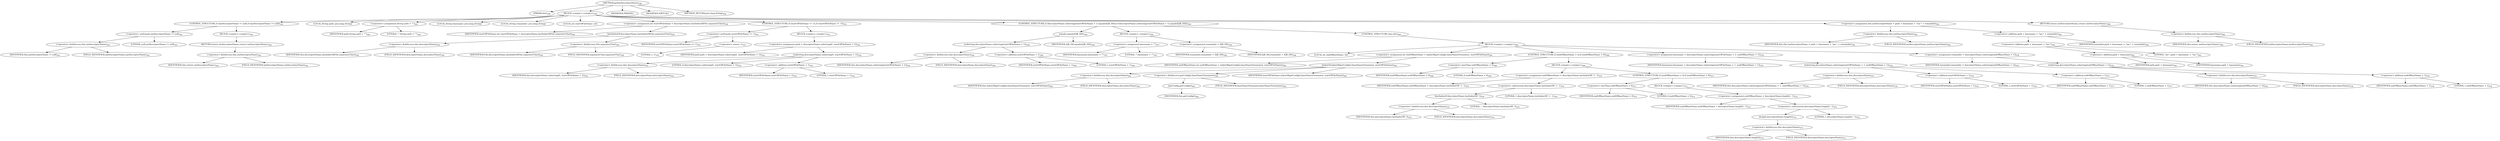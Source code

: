 digraph "getIasDescriptorName" {  
"543" [label = <(METHOD,getIasDescriptorName)<SUB>338</SUB>> ]
"49" [label = <(PARAM,this)<SUB>338</SUB>> ]
"544" [label = <(BLOCK,&lt;empty&gt;,&lt;empty&gt;)<SUB>338</SUB>> ]
"545" [label = <(CONTROL_STRUCTURE,if (iasDescriptorName != null),if (iasDescriptorName != null))<SUB>341</SUB>> ]
"546" [label = <(&lt;operator&gt;.notEquals,iasDescriptorName != null)<SUB>341</SUB>> ]
"547" [label = <(&lt;operator&gt;.fieldAccess,this.iasDescriptorName)<SUB>341</SUB>> ]
"548" [label = <(IDENTIFIER,this,iasDescriptorName != null)<SUB>341</SUB>> ]
"549" [label = <(FIELD_IDENTIFIER,iasDescriptorName,iasDescriptorName)<SUB>341</SUB>> ]
"550" [label = <(LITERAL,null,iasDescriptorName != null)<SUB>341</SUB>> ]
"551" [label = <(BLOCK,&lt;empty&gt;,&lt;empty&gt;)<SUB>341</SUB>> ]
"552" [label = <(RETURN,return iasDescriptorName;,return iasDescriptorName;)<SUB>342</SUB>> ]
"553" [label = <(&lt;operator&gt;.fieldAccess,this.iasDescriptorName)<SUB>342</SUB>> ]
"554" [label = <(IDENTIFIER,this,return iasDescriptorName;)<SUB>342</SUB>> ]
"555" [label = <(FIELD_IDENTIFIER,iasDescriptorName,iasDescriptorName)<SUB>342</SUB>> ]
"556" [label = <(LOCAL,String path: java.lang.String)> ]
"557" [label = <(&lt;operator&gt;.assignment,String path = &quot;&quot;)<SUB>345</SUB>> ]
"558" [label = <(IDENTIFIER,path,String path = &quot;&quot;)<SUB>345</SUB>> ]
"559" [label = <(LITERAL,&quot;&quot;,String path = &quot;&quot;)<SUB>345</SUB>> ]
"560" [label = <(LOCAL,String basename: java.lang.String)> ]
"561" [label = <(LOCAL,String remainder: java.lang.String)> ]
"562" [label = <(LOCAL,int startOfFileName: int)> ]
"563" [label = <(&lt;operator&gt;.assignment,int startOfFileName = descriptorName.lastIndexOf(File.separatorChar))<SUB>350</SUB>> ]
"564" [label = <(IDENTIFIER,startOfFileName,int startOfFileName = descriptorName.lastIndexOf(File.separatorChar))<SUB>350</SUB>> ]
"565" [label = <(lastIndexOf,descriptorName.lastIndexOf(File.separatorChar))<SUB>350</SUB>> ]
"566" [label = <(&lt;operator&gt;.fieldAccess,this.descriptorName)<SUB>350</SUB>> ]
"567" [label = <(IDENTIFIER,this,descriptorName.lastIndexOf(File.separatorChar))<SUB>350</SUB>> ]
"568" [label = <(FIELD_IDENTIFIER,descriptorName,descriptorName)<SUB>350</SUB>> ]
"569" [label = <(&lt;operator&gt;.fieldAccess,File.separatorChar)<SUB>350</SUB>> ]
"570" [label = <(IDENTIFIER,File,descriptorName.lastIndexOf(File.separatorChar))<SUB>350</SUB>> ]
"571" [label = <(FIELD_IDENTIFIER,separatorChar,separatorChar)<SUB>350</SUB>> ]
"572" [label = <(CONTROL_STRUCTURE,if (startOfFileName != -1),if (startOfFileName != -1))<SUB>351</SUB>> ]
"573" [label = <(&lt;operator&gt;.notEquals,startOfFileName != -1)<SUB>351</SUB>> ]
"574" [label = <(IDENTIFIER,startOfFileName,startOfFileName != -1)<SUB>351</SUB>> ]
"575" [label = <(&lt;operator&gt;.minus,-1)<SUB>351</SUB>> ]
"576" [label = <(LITERAL,1,-1)<SUB>351</SUB>> ]
"577" [label = <(BLOCK,&lt;empty&gt;,&lt;empty&gt;)<SUB>351</SUB>> ]
"578" [label = <(&lt;operator&gt;.assignment,path = descriptorName.substring(0, startOfFileName + 1))<SUB>352</SUB>> ]
"579" [label = <(IDENTIFIER,path,path = descriptorName.substring(0, startOfFileName + 1))<SUB>352</SUB>> ]
"580" [label = <(substring,descriptorName.substring(0, startOfFileName + 1))<SUB>352</SUB>> ]
"581" [label = <(&lt;operator&gt;.fieldAccess,this.descriptorName)<SUB>352</SUB>> ]
"582" [label = <(IDENTIFIER,this,descriptorName.substring(0, startOfFileName + 1))<SUB>352</SUB>> ]
"583" [label = <(FIELD_IDENTIFIER,descriptorName,descriptorName)<SUB>352</SUB>> ]
"584" [label = <(LITERAL,0,descriptorName.substring(0, startOfFileName + 1))<SUB>352</SUB>> ]
"585" [label = <(&lt;operator&gt;.addition,startOfFileName + 1)<SUB>352</SUB>> ]
"586" [label = <(IDENTIFIER,startOfFileName,startOfFileName + 1)<SUB>352</SUB>> ]
"587" [label = <(LITERAL,1,startOfFileName + 1)<SUB>352</SUB>> ]
"588" [label = <(CONTROL_STRUCTURE,if (descriptorName.substring(startOfFileName + 1).equals(EJB_DD)),if (descriptorName.substring(startOfFileName + 1).equals(EJB_DD)))<SUB>356</SUB>> ]
"589" [label = <(equals,equals(EJB_DD))<SUB>356</SUB>> ]
"590" [label = <(substring,descriptorName.substring(startOfFileName + 1))<SUB>356</SUB>> ]
"591" [label = <(&lt;operator&gt;.fieldAccess,this.descriptorName)<SUB>356</SUB>> ]
"592" [label = <(IDENTIFIER,this,descriptorName.substring(startOfFileName + 1))<SUB>356</SUB>> ]
"593" [label = <(FIELD_IDENTIFIER,descriptorName,descriptorName)<SUB>356</SUB>> ]
"594" [label = <(&lt;operator&gt;.addition,startOfFileName + 1)<SUB>356</SUB>> ]
"595" [label = <(IDENTIFIER,startOfFileName,startOfFileName + 1)<SUB>356</SUB>> ]
"596" [label = <(LITERAL,1,startOfFileName + 1)<SUB>356</SUB>> ]
"597" [label = <(IDENTIFIER,EJB_DD,equals(EJB_DD))<SUB>356</SUB>> ]
"598" [label = <(BLOCK,&lt;empty&gt;,&lt;empty&gt;)<SUB>356</SUB>> ]
"599" [label = <(&lt;operator&gt;.assignment,basename = &quot;&quot;)<SUB>357</SUB>> ]
"600" [label = <(IDENTIFIER,basename,basename = &quot;&quot;)<SUB>357</SUB>> ]
"601" [label = <(LITERAL,&quot;&quot;,basename = &quot;&quot;)<SUB>357</SUB>> ]
"602" [label = <(&lt;operator&gt;.assignment,remainder = EJB_DD)<SUB>358</SUB>> ]
"603" [label = <(IDENTIFIER,remainder,remainder = EJB_DD)<SUB>358</SUB>> ]
"604" [label = <(IDENTIFIER,EJB_DD,remainder = EJB_DD)<SUB>358</SUB>> ]
"605" [label = <(CONTROL_STRUCTURE,else,else)<SUB>360</SUB>> ]
"606" [label = <(BLOCK,&lt;empty&gt;,&lt;empty&gt;)<SUB>360</SUB>> ]
"607" [label = <(LOCAL,int endOfBaseName: int)> ]
"608" [label = <(&lt;operator&gt;.assignment,int endOfBaseName = indexOf(getConfig().baseNameTerminator, startOfFileName))<SUB>361</SUB>> ]
"609" [label = <(IDENTIFIER,endOfBaseName,int endOfBaseName = indexOf(getConfig().baseNameTerminator, startOfFileName))<SUB>361</SUB>> ]
"610" [label = <(indexOf,indexOf(getConfig().baseNameTerminator, startOfFileName))<SUB>361</SUB>> ]
"611" [label = <(&lt;operator&gt;.fieldAccess,this.descriptorName)<SUB>361</SUB>> ]
"612" [label = <(IDENTIFIER,this,indexOf(getConfig().baseNameTerminator, startOfFileName))<SUB>361</SUB>> ]
"613" [label = <(FIELD_IDENTIFIER,descriptorName,descriptorName)<SUB>361</SUB>> ]
"614" [label = <(&lt;operator&gt;.fieldAccess,getConfig().baseNameTerminator)<SUB>362</SUB>> ]
"615" [label = <(getConfig,getConfig())<SUB>362</SUB>> ]
"48" [label = <(IDENTIFIER,this,getConfig())<SUB>362</SUB>> ]
"616" [label = <(FIELD_IDENTIFIER,baseNameTerminator,baseNameTerminator)<SUB>362</SUB>> ]
"617" [label = <(IDENTIFIER,startOfFileName,indexOf(getConfig().baseNameTerminator, startOfFileName))<SUB>363</SUB>> ]
"618" [label = <(CONTROL_STRUCTURE,if (endOfBaseName &lt; 0),if (endOfBaseName &lt; 0))<SUB>369</SUB>> ]
"619" [label = <(&lt;operator&gt;.lessThan,endOfBaseName &lt; 0)<SUB>369</SUB>> ]
"620" [label = <(IDENTIFIER,endOfBaseName,endOfBaseName &lt; 0)<SUB>369</SUB>> ]
"621" [label = <(LITERAL,0,endOfBaseName &lt; 0)<SUB>369</SUB>> ]
"622" [label = <(BLOCK,&lt;empty&gt;,&lt;empty&gt;)<SUB>369</SUB>> ]
"623" [label = <(&lt;operator&gt;.assignment,endOfBaseName = descriptorName.lastIndexOf('.') - 1)<SUB>370</SUB>> ]
"624" [label = <(IDENTIFIER,endOfBaseName,endOfBaseName = descriptorName.lastIndexOf('.') - 1)<SUB>370</SUB>> ]
"625" [label = <(&lt;operator&gt;.subtraction,descriptorName.lastIndexOf('.') - 1)<SUB>370</SUB>> ]
"626" [label = <(lastIndexOf,descriptorName.lastIndexOf('.'))<SUB>370</SUB>> ]
"627" [label = <(&lt;operator&gt;.fieldAccess,this.descriptorName)<SUB>370</SUB>> ]
"628" [label = <(IDENTIFIER,this,descriptorName.lastIndexOf('.'))<SUB>370</SUB>> ]
"629" [label = <(FIELD_IDENTIFIER,descriptorName,descriptorName)<SUB>370</SUB>> ]
"630" [label = <(LITERAL,'.',descriptorName.lastIndexOf('.'))<SUB>370</SUB>> ]
"631" [label = <(LITERAL,1,descriptorName.lastIndexOf('.') - 1)<SUB>370</SUB>> ]
"632" [label = <(CONTROL_STRUCTURE,if (endOfBaseName &lt; 0),if (endOfBaseName &lt; 0))<SUB>371</SUB>> ]
"633" [label = <(&lt;operator&gt;.lessThan,endOfBaseName &lt; 0)<SUB>371</SUB>> ]
"634" [label = <(IDENTIFIER,endOfBaseName,endOfBaseName &lt; 0)<SUB>371</SUB>> ]
"635" [label = <(LITERAL,0,endOfBaseName &lt; 0)<SUB>371</SUB>> ]
"636" [label = <(BLOCK,&lt;empty&gt;,&lt;empty&gt;)<SUB>371</SUB>> ]
"637" [label = <(&lt;operator&gt;.assignment,endOfBaseName = descriptorName.length() - 1)<SUB>372</SUB>> ]
"638" [label = <(IDENTIFIER,endOfBaseName,endOfBaseName = descriptorName.length() - 1)<SUB>372</SUB>> ]
"639" [label = <(&lt;operator&gt;.subtraction,descriptorName.length() - 1)<SUB>372</SUB>> ]
"640" [label = <(length,descriptorName.length())<SUB>372</SUB>> ]
"641" [label = <(&lt;operator&gt;.fieldAccess,this.descriptorName)<SUB>372</SUB>> ]
"642" [label = <(IDENTIFIER,this,descriptorName.length())<SUB>372</SUB>> ]
"643" [label = <(FIELD_IDENTIFIER,descriptorName,descriptorName)<SUB>372</SUB>> ]
"644" [label = <(LITERAL,1,descriptorName.length() - 1)<SUB>372</SUB>> ]
"645" [label = <(&lt;operator&gt;.assignment,basename = descriptorName.substring(startOfFileName + 1, endOfBaseName + 1))<SUB>376</SUB>> ]
"646" [label = <(IDENTIFIER,basename,basename = descriptorName.substring(startOfFileName + 1, endOfBaseName + 1))<SUB>376</SUB>> ]
"647" [label = <(substring,descriptorName.substring(startOfFileName + 1, endOfBaseName + 1))<SUB>376</SUB>> ]
"648" [label = <(&lt;operator&gt;.fieldAccess,this.descriptorName)<SUB>376</SUB>> ]
"649" [label = <(IDENTIFIER,this,descriptorName.substring(startOfFileName + 1, endOfBaseName + 1))<SUB>376</SUB>> ]
"650" [label = <(FIELD_IDENTIFIER,descriptorName,descriptorName)<SUB>376</SUB>> ]
"651" [label = <(&lt;operator&gt;.addition,startOfFileName + 1)<SUB>376</SUB>> ]
"652" [label = <(IDENTIFIER,startOfFileName,startOfFileName + 1)<SUB>376</SUB>> ]
"653" [label = <(LITERAL,1,startOfFileName + 1)<SUB>376</SUB>> ]
"654" [label = <(&lt;operator&gt;.addition,endOfBaseName + 1)<SUB>377</SUB>> ]
"655" [label = <(IDENTIFIER,endOfBaseName,endOfBaseName + 1)<SUB>377</SUB>> ]
"656" [label = <(LITERAL,1,endOfBaseName + 1)<SUB>377</SUB>> ]
"657" [label = <(&lt;operator&gt;.assignment,remainder = descriptorName.substring(endOfBaseName + 1))<SUB>378</SUB>> ]
"658" [label = <(IDENTIFIER,remainder,remainder = descriptorName.substring(endOfBaseName + 1))<SUB>378</SUB>> ]
"659" [label = <(substring,descriptorName.substring(endOfBaseName + 1))<SUB>378</SUB>> ]
"660" [label = <(&lt;operator&gt;.fieldAccess,this.descriptorName)<SUB>378</SUB>> ]
"661" [label = <(IDENTIFIER,this,descriptorName.substring(endOfBaseName + 1))<SUB>378</SUB>> ]
"662" [label = <(FIELD_IDENTIFIER,descriptorName,descriptorName)<SUB>378</SUB>> ]
"663" [label = <(&lt;operator&gt;.addition,endOfBaseName + 1)<SUB>378</SUB>> ]
"664" [label = <(IDENTIFIER,endOfBaseName,endOfBaseName + 1)<SUB>378</SUB>> ]
"665" [label = <(LITERAL,1,endOfBaseName + 1)<SUB>378</SUB>> ]
"666" [label = <(&lt;operator&gt;.assignment,this.iasDescriptorName = path + basename + &quot;ias-&quot; + remainder)<SUB>381</SUB>> ]
"667" [label = <(&lt;operator&gt;.fieldAccess,this.iasDescriptorName)<SUB>381</SUB>> ]
"668" [label = <(IDENTIFIER,this,this.iasDescriptorName = path + basename + &quot;ias-&quot; + remainder)<SUB>381</SUB>> ]
"669" [label = <(FIELD_IDENTIFIER,iasDescriptorName,iasDescriptorName)<SUB>381</SUB>> ]
"670" [label = <(&lt;operator&gt;.addition,path + basename + &quot;ias-&quot; + remainder)<SUB>381</SUB>> ]
"671" [label = <(&lt;operator&gt;.addition,path + basename + &quot;ias-&quot;)<SUB>381</SUB>> ]
"672" [label = <(&lt;operator&gt;.addition,path + basename)<SUB>381</SUB>> ]
"673" [label = <(IDENTIFIER,path,path + basename)<SUB>381</SUB>> ]
"674" [label = <(IDENTIFIER,basename,path + basename)<SUB>381</SUB>> ]
"675" [label = <(LITERAL,&quot;ias-&quot;,path + basename + &quot;ias-&quot;)<SUB>381</SUB>> ]
"676" [label = <(IDENTIFIER,remainder,path + basename + &quot;ias-&quot; + remainder)<SUB>381</SUB>> ]
"677" [label = <(RETURN,return iasDescriptorName;,return iasDescriptorName;)<SUB>382</SUB>> ]
"678" [label = <(&lt;operator&gt;.fieldAccess,this.iasDescriptorName)<SUB>382</SUB>> ]
"679" [label = <(IDENTIFIER,this,return iasDescriptorName;)<SUB>382</SUB>> ]
"680" [label = <(FIELD_IDENTIFIER,iasDescriptorName,iasDescriptorName)<SUB>382</SUB>> ]
"681" [label = <(MODIFIER,PRIVATE)> ]
"682" [label = <(MODIFIER,VIRTUAL)> ]
"683" [label = <(METHOD_RETURN,java.lang.String)<SUB>338</SUB>> ]
  "543" -> "49" 
  "543" -> "544" 
  "543" -> "681" 
  "543" -> "682" 
  "543" -> "683" 
  "544" -> "545" 
  "544" -> "556" 
  "544" -> "557" 
  "544" -> "560" 
  "544" -> "561" 
  "544" -> "562" 
  "544" -> "563" 
  "544" -> "572" 
  "544" -> "588" 
  "544" -> "666" 
  "544" -> "677" 
  "545" -> "546" 
  "545" -> "551" 
  "546" -> "547" 
  "546" -> "550" 
  "547" -> "548" 
  "547" -> "549" 
  "551" -> "552" 
  "552" -> "553" 
  "553" -> "554" 
  "553" -> "555" 
  "557" -> "558" 
  "557" -> "559" 
  "563" -> "564" 
  "563" -> "565" 
  "565" -> "566" 
  "565" -> "569" 
  "566" -> "567" 
  "566" -> "568" 
  "569" -> "570" 
  "569" -> "571" 
  "572" -> "573" 
  "572" -> "577" 
  "573" -> "574" 
  "573" -> "575" 
  "575" -> "576" 
  "577" -> "578" 
  "578" -> "579" 
  "578" -> "580" 
  "580" -> "581" 
  "580" -> "584" 
  "580" -> "585" 
  "581" -> "582" 
  "581" -> "583" 
  "585" -> "586" 
  "585" -> "587" 
  "588" -> "589" 
  "588" -> "598" 
  "588" -> "605" 
  "589" -> "590" 
  "589" -> "597" 
  "590" -> "591" 
  "590" -> "594" 
  "591" -> "592" 
  "591" -> "593" 
  "594" -> "595" 
  "594" -> "596" 
  "598" -> "599" 
  "598" -> "602" 
  "599" -> "600" 
  "599" -> "601" 
  "602" -> "603" 
  "602" -> "604" 
  "605" -> "606" 
  "606" -> "607" 
  "606" -> "608" 
  "606" -> "618" 
  "606" -> "645" 
  "606" -> "657" 
  "608" -> "609" 
  "608" -> "610" 
  "610" -> "611" 
  "610" -> "614" 
  "610" -> "617" 
  "611" -> "612" 
  "611" -> "613" 
  "614" -> "615" 
  "614" -> "616" 
  "615" -> "48" 
  "618" -> "619" 
  "618" -> "622" 
  "619" -> "620" 
  "619" -> "621" 
  "622" -> "623" 
  "622" -> "632" 
  "623" -> "624" 
  "623" -> "625" 
  "625" -> "626" 
  "625" -> "631" 
  "626" -> "627" 
  "626" -> "630" 
  "627" -> "628" 
  "627" -> "629" 
  "632" -> "633" 
  "632" -> "636" 
  "633" -> "634" 
  "633" -> "635" 
  "636" -> "637" 
  "637" -> "638" 
  "637" -> "639" 
  "639" -> "640" 
  "639" -> "644" 
  "640" -> "641" 
  "641" -> "642" 
  "641" -> "643" 
  "645" -> "646" 
  "645" -> "647" 
  "647" -> "648" 
  "647" -> "651" 
  "647" -> "654" 
  "648" -> "649" 
  "648" -> "650" 
  "651" -> "652" 
  "651" -> "653" 
  "654" -> "655" 
  "654" -> "656" 
  "657" -> "658" 
  "657" -> "659" 
  "659" -> "660" 
  "659" -> "663" 
  "660" -> "661" 
  "660" -> "662" 
  "663" -> "664" 
  "663" -> "665" 
  "666" -> "667" 
  "666" -> "670" 
  "667" -> "668" 
  "667" -> "669" 
  "670" -> "671" 
  "670" -> "676" 
  "671" -> "672" 
  "671" -> "675" 
  "672" -> "673" 
  "672" -> "674" 
  "677" -> "678" 
  "678" -> "679" 
  "678" -> "680" 
}
